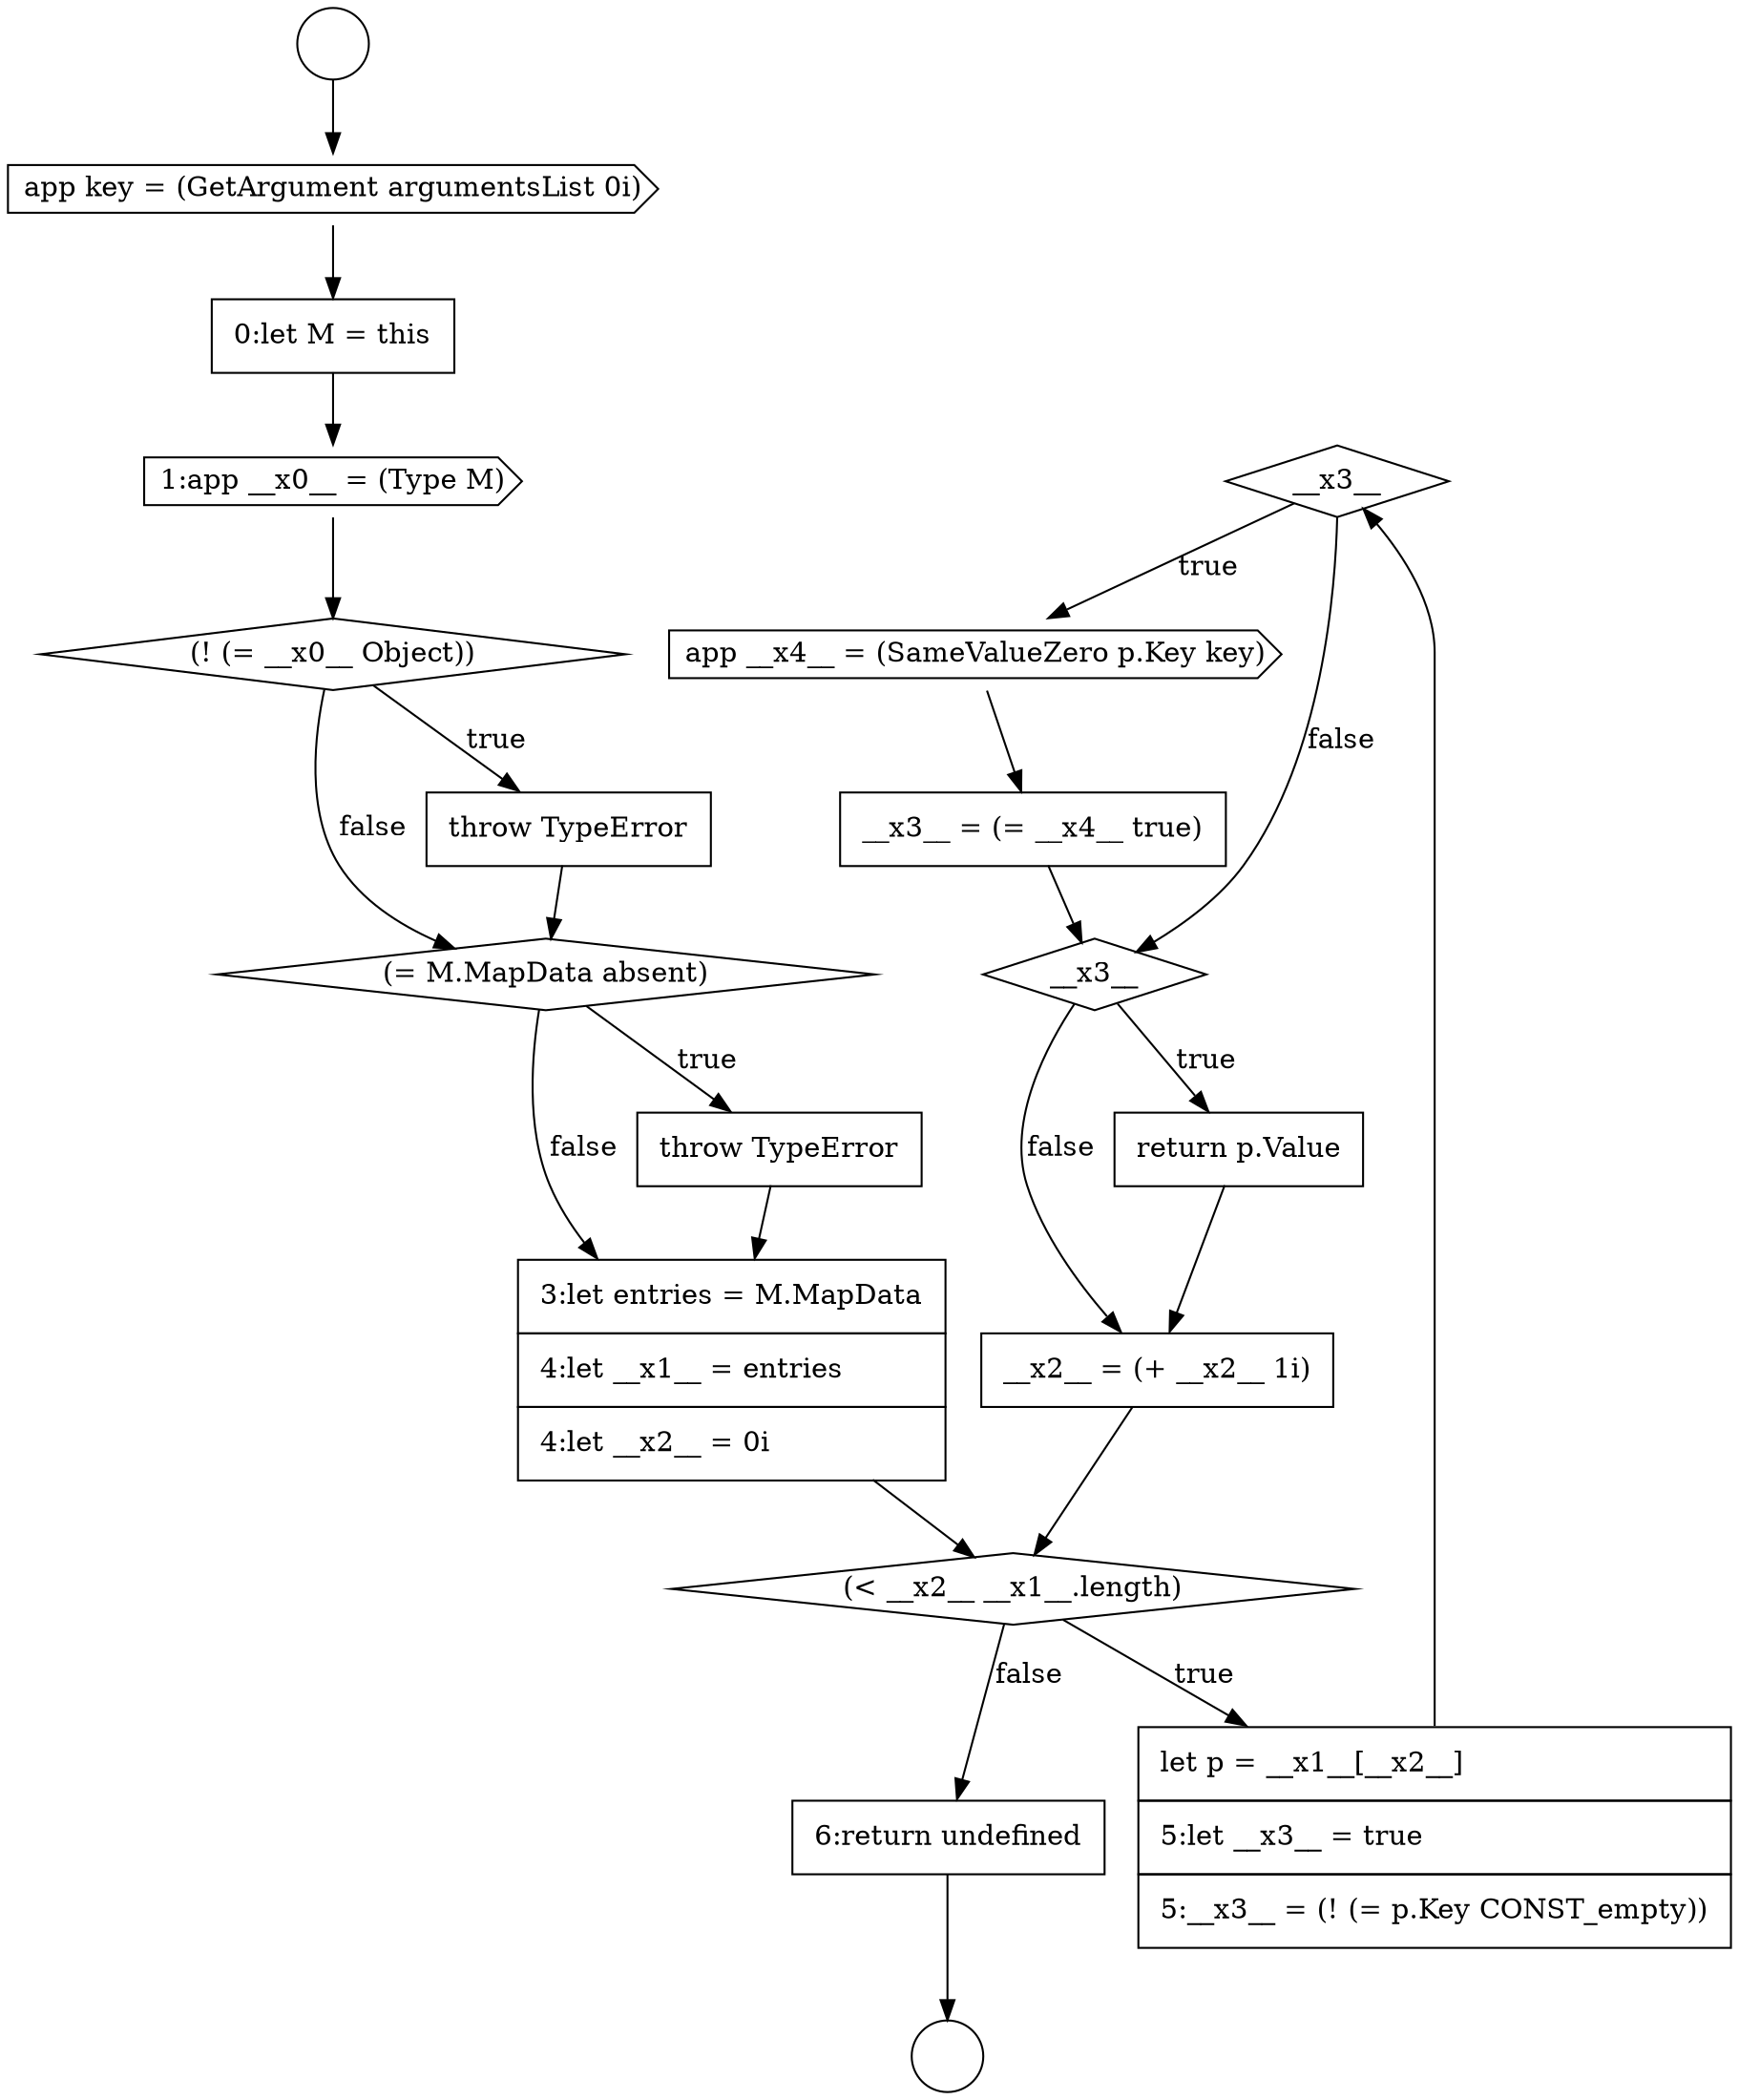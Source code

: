 digraph {
  node14852 [shape=diamond, label=<<font color="black">__x3__</font>> color="black" fillcolor="white" style=filled]
  node14856 [shape=none, margin=0, label=<<font color="black">
    <table border="0" cellborder="1" cellspacing="0" cellpadding="10">
      <tr><td align="left">return p.Value</td></tr>
    </table>
  </font>> color="black" fillcolor="white" style=filled]
  node14844 [shape=cds, label=<<font color="black">1:app __x0__ = (Type M)</font>> color="black" fillcolor="white" style=filled]
  node14847 [shape=diamond, label=<<font color="black">(= M.MapData absent)</font>> color="black" fillcolor="white" style=filled]
  node14851 [shape=none, margin=0, label=<<font color="black">
    <table border="0" cellborder="1" cellspacing="0" cellpadding="10">
      <tr><td align="left">let p = __x1__[__x2__]</td></tr>
      <tr><td align="left">5:let __x3__ = true</td></tr>
      <tr><td align="left">5:__x3__ = (! (= p.Key CONST_empty))</td></tr>
    </table>
  </font>> color="black" fillcolor="white" style=filled]
  node14841 [shape=circle label=" " color="black" fillcolor="white" style=filled]
  node14848 [shape=none, margin=0, label=<<font color="black">
    <table border="0" cellborder="1" cellspacing="0" cellpadding="10">
      <tr><td align="left">throw TypeError</td></tr>
    </table>
  </font>> color="black" fillcolor="white" style=filled]
  node14854 [shape=none, margin=0, label=<<font color="black">
    <table border="0" cellborder="1" cellspacing="0" cellpadding="10">
      <tr><td align="left">__x3__ = (= __x4__ true)</td></tr>
    </table>
  </font>> color="black" fillcolor="white" style=filled]
  node14850 [shape=diamond, label=<<font color="black">(&lt; __x2__ __x1__.length)</font>> color="black" fillcolor="white" style=filled]
  node14853 [shape=cds, label=<<font color="black">app __x4__ = (SameValueZero p.Key key)</font>> color="black" fillcolor="white" style=filled]
  node14849 [shape=none, margin=0, label=<<font color="black">
    <table border="0" cellborder="1" cellspacing="0" cellpadding="10">
      <tr><td align="left">3:let entries = M.MapData</td></tr>
      <tr><td align="left">4:let __x1__ = entries</td></tr>
      <tr><td align="left">4:let __x2__ = 0i</td></tr>
    </table>
  </font>> color="black" fillcolor="white" style=filled]
  node14845 [shape=diamond, label=<<font color="black">(! (= __x0__ Object))</font>> color="black" fillcolor="white" style=filled]
  node14858 [shape=none, margin=0, label=<<font color="black">
    <table border="0" cellborder="1" cellspacing="0" cellpadding="10">
      <tr><td align="left">6:return undefined</td></tr>
    </table>
  </font>> color="black" fillcolor="white" style=filled]
  node14855 [shape=diamond, label=<<font color="black">__x3__</font>> color="black" fillcolor="white" style=filled]
  node14840 [shape=circle label=" " color="black" fillcolor="white" style=filled]
  node14842 [shape=cds, label=<<font color="black">app key = (GetArgument argumentsList 0i)</font>> color="black" fillcolor="white" style=filled]
  node14857 [shape=none, margin=0, label=<<font color="black">
    <table border="0" cellborder="1" cellspacing="0" cellpadding="10">
      <tr><td align="left">__x2__ = (+ __x2__ 1i)</td></tr>
    </table>
  </font>> color="black" fillcolor="white" style=filled]
  node14843 [shape=none, margin=0, label=<<font color="black">
    <table border="0" cellborder="1" cellspacing="0" cellpadding="10">
      <tr><td align="left">0:let M = this</td></tr>
    </table>
  </font>> color="black" fillcolor="white" style=filled]
  node14846 [shape=none, margin=0, label=<<font color="black">
    <table border="0" cellborder="1" cellspacing="0" cellpadding="10">
      <tr><td align="left">throw TypeError</td></tr>
    </table>
  </font>> color="black" fillcolor="white" style=filled]
  node14840 -> node14842 [ color="black"]
  node14858 -> node14841 [ color="black"]
  node14849 -> node14850 [ color="black"]
  node14845 -> node14846 [label=<<font color="black">true</font>> color="black"]
  node14845 -> node14847 [label=<<font color="black">false</font>> color="black"]
  node14846 -> node14847 [ color="black"]
  node14847 -> node14848 [label=<<font color="black">true</font>> color="black"]
  node14847 -> node14849 [label=<<font color="black">false</font>> color="black"]
  node14844 -> node14845 [ color="black"]
  node14848 -> node14849 [ color="black"]
  node14851 -> node14852 [ color="black"]
  node14852 -> node14853 [label=<<font color="black">true</font>> color="black"]
  node14852 -> node14855 [label=<<font color="black">false</font>> color="black"]
  node14854 -> node14855 [ color="black"]
  node14855 -> node14856 [label=<<font color="black">true</font>> color="black"]
  node14855 -> node14857 [label=<<font color="black">false</font>> color="black"]
  node14856 -> node14857 [ color="black"]
  node14842 -> node14843 [ color="black"]
  node14850 -> node14851 [label=<<font color="black">true</font>> color="black"]
  node14850 -> node14858 [label=<<font color="black">false</font>> color="black"]
  node14857 -> node14850 [ color="black"]
  node14843 -> node14844 [ color="black"]
  node14853 -> node14854 [ color="black"]
}
